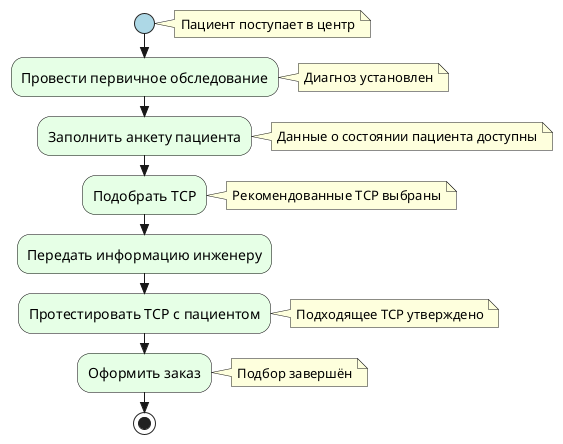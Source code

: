 @startuml
skinparam style strictuml
skinparam activity {
    StartColor LightBlue
    EndColor LightBlue
    BackgroundColor #e6ffe6
    BorderColor Black
    FontSize 14
    FontName "Arial"
}

start

' Событие
note right
  Пациент поступает в центр
end note

:Провести первичное обследование;

note right
  Диагноз установлен
end note

:Заполнить анкету пациента;

note right
  Данные о состоянии пациента доступны
end note

:Подобрать ТСР;

note right
  Рекомендованные ТСР выбраны
end note

:Передать информацию инженеру;

:Протестировать ТСР с пациентом;

note right
  Подходящее ТСР утверждено
end note

:Оформить заказ;

note right
  Подбор завершён
end note

stop
@enduml
